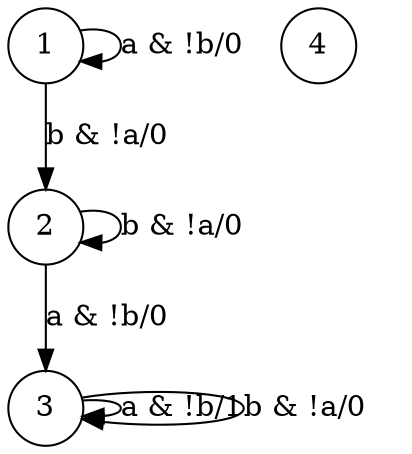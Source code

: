 digraph fsm{
	s_0 [label="1" shape="circle"]
	s_1 [label="2" shape="circle"]
	s_2 [label="3" shape="circle"]
	s_3 [label="4" shape="circle"]
	
    s_0 -> s_0[label="a & !b/0", myattribute="t_2"]

	s_0 -> s_1[label="b & !a/0", myattribute="t_1"]

	s_1 -> s_2[label="a & !b/0", myattribute="t_3"]

	s_1 -> s_1[label="b & !a/0", myattribute="t_4"]

	s_2 -> s_2[label="a & !b/1", myattribute="t_7"]

	s_2 -> s_2[label="b & !a/0", myattribute="t_6"]
}